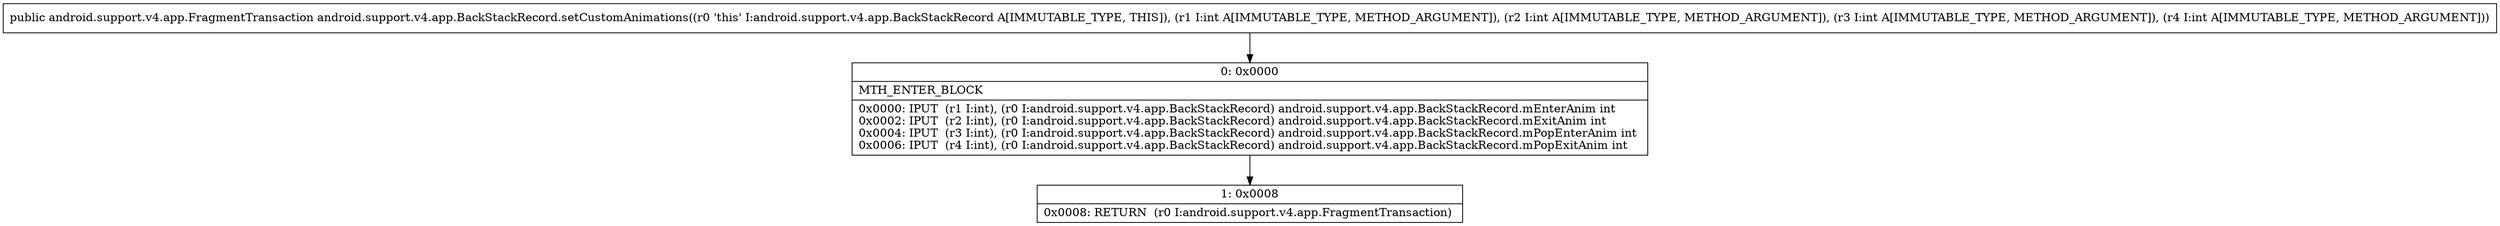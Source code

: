 digraph "CFG forandroid.support.v4.app.BackStackRecord.setCustomAnimations(IIII)Landroid\/support\/v4\/app\/FragmentTransaction;" {
Node_0 [shape=record,label="{0\:\ 0x0000|MTH_ENTER_BLOCK\l|0x0000: IPUT  (r1 I:int), (r0 I:android.support.v4.app.BackStackRecord) android.support.v4.app.BackStackRecord.mEnterAnim int \l0x0002: IPUT  (r2 I:int), (r0 I:android.support.v4.app.BackStackRecord) android.support.v4.app.BackStackRecord.mExitAnim int \l0x0004: IPUT  (r3 I:int), (r0 I:android.support.v4.app.BackStackRecord) android.support.v4.app.BackStackRecord.mPopEnterAnim int \l0x0006: IPUT  (r4 I:int), (r0 I:android.support.v4.app.BackStackRecord) android.support.v4.app.BackStackRecord.mPopExitAnim int \l}"];
Node_1 [shape=record,label="{1\:\ 0x0008|0x0008: RETURN  (r0 I:android.support.v4.app.FragmentTransaction) \l}"];
MethodNode[shape=record,label="{public android.support.v4.app.FragmentTransaction android.support.v4.app.BackStackRecord.setCustomAnimations((r0 'this' I:android.support.v4.app.BackStackRecord A[IMMUTABLE_TYPE, THIS]), (r1 I:int A[IMMUTABLE_TYPE, METHOD_ARGUMENT]), (r2 I:int A[IMMUTABLE_TYPE, METHOD_ARGUMENT]), (r3 I:int A[IMMUTABLE_TYPE, METHOD_ARGUMENT]), (r4 I:int A[IMMUTABLE_TYPE, METHOD_ARGUMENT])) }"];
MethodNode -> Node_0;
Node_0 -> Node_1;
}

